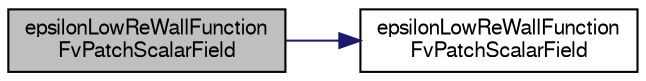 digraph "epsilonLowReWallFunctionFvPatchScalarField"
{
  bgcolor="transparent";
  edge [fontname="FreeSans",fontsize="10",labelfontname="FreeSans",labelfontsize="10"];
  node [fontname="FreeSans",fontsize="10",shape=record];
  rankdir="LR";
  Node6 [label="epsilonLowReWallFunction\lFvPatchScalarField",height=0.2,width=0.4,color="black", fillcolor="grey75", style="filled", fontcolor="black"];
  Node6 -> Node7 [color="midnightblue",fontsize="10",style="solid",fontname="FreeSans"];
  Node7 [label="epsilonLowReWallFunction\lFvPatchScalarField",height=0.2,width=0.4,color="black",URL="$a30678.html#a9c81c9d81c1c349a7f8829761e98cf57",tooltip="Construct from patch and internal field. "];
}
